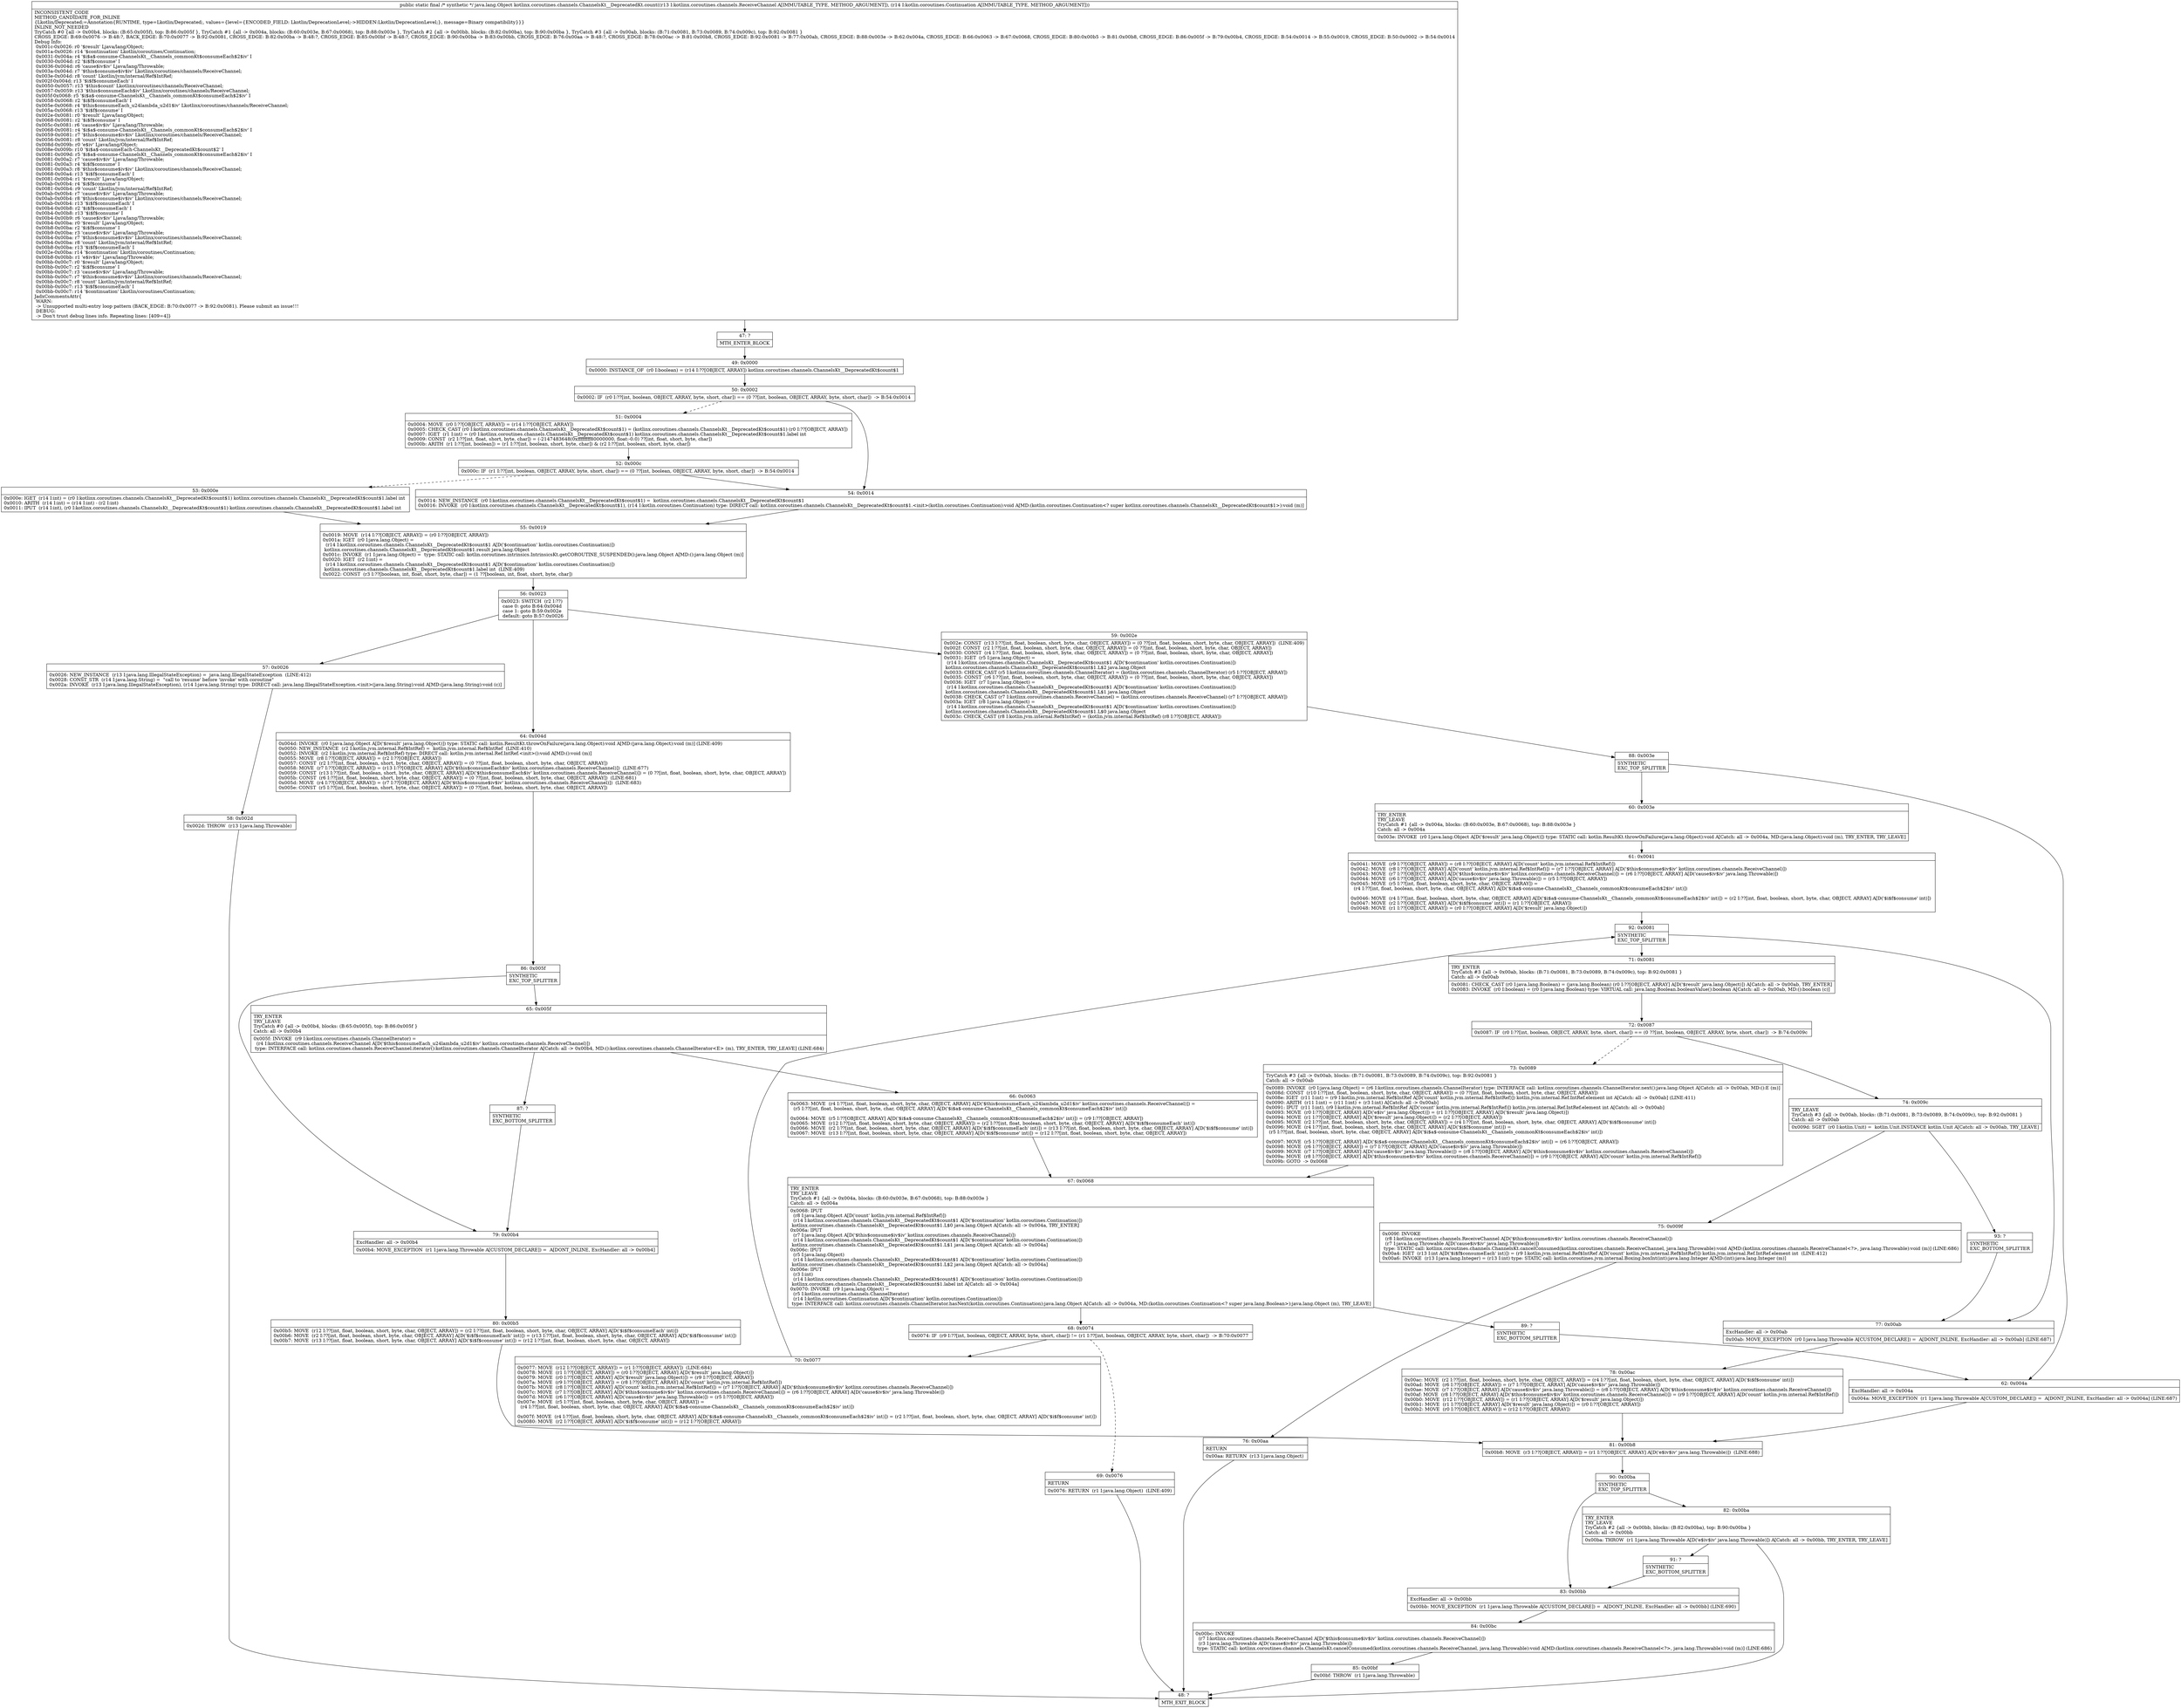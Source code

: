 digraph "CFG forkotlinx.coroutines.channels.ChannelsKt__DeprecatedKt.count(Lkotlinx\/coroutines\/channels\/ReceiveChannel;Lkotlin\/coroutines\/Continuation;)Ljava\/lang\/Object;" {
Node_47 [shape=record,label="{47\:\ ?|MTH_ENTER_BLOCK\l}"];
Node_49 [shape=record,label="{49\:\ 0x0000|0x0000: INSTANCE_OF  (r0 I:boolean) = (r14 I:??[OBJECT, ARRAY]) kotlinx.coroutines.channels.ChannelsKt__DeprecatedKt$count$1 \l}"];
Node_50 [shape=record,label="{50\:\ 0x0002|0x0002: IF  (r0 I:??[int, boolean, OBJECT, ARRAY, byte, short, char]) == (0 ??[int, boolean, OBJECT, ARRAY, byte, short, char])  \-\> B:54:0x0014 \l}"];
Node_51 [shape=record,label="{51\:\ 0x0004|0x0004: MOVE  (r0 I:??[OBJECT, ARRAY]) = (r14 I:??[OBJECT, ARRAY]) \l0x0005: CHECK_CAST (r0 I:kotlinx.coroutines.channels.ChannelsKt__DeprecatedKt$count$1) = (kotlinx.coroutines.channels.ChannelsKt__DeprecatedKt$count$1) (r0 I:??[OBJECT, ARRAY]) \l0x0007: IGET  (r1 I:int) = (r0 I:kotlinx.coroutines.channels.ChannelsKt__DeprecatedKt$count$1) kotlinx.coroutines.channels.ChannelsKt__DeprecatedKt$count$1.label int \l0x0009: CONST  (r2 I:??[int, float, short, byte, char]) = (\-2147483648(0xffffffff80000000, float:\-0.0) ??[int, float, short, byte, char]) \l0x000b: ARITH  (r1 I:??[int, boolean]) = (r1 I:??[int, boolean, short, byte, char]) & (r2 I:??[int, boolean, short, byte, char]) \l}"];
Node_52 [shape=record,label="{52\:\ 0x000c|0x000c: IF  (r1 I:??[int, boolean, OBJECT, ARRAY, byte, short, char]) == (0 ??[int, boolean, OBJECT, ARRAY, byte, short, char])  \-\> B:54:0x0014 \l}"];
Node_53 [shape=record,label="{53\:\ 0x000e|0x000e: IGET  (r14 I:int) = (r0 I:kotlinx.coroutines.channels.ChannelsKt__DeprecatedKt$count$1) kotlinx.coroutines.channels.ChannelsKt__DeprecatedKt$count$1.label int \l0x0010: ARITH  (r14 I:int) = (r14 I:int) \- (r2 I:int) \l0x0011: IPUT  (r14 I:int), (r0 I:kotlinx.coroutines.channels.ChannelsKt__DeprecatedKt$count$1) kotlinx.coroutines.channels.ChannelsKt__DeprecatedKt$count$1.label int \l}"];
Node_55 [shape=record,label="{55\:\ 0x0019|0x0019: MOVE  (r14 I:??[OBJECT, ARRAY]) = (r0 I:??[OBJECT, ARRAY]) \l0x001a: IGET  (r0 I:java.lang.Object) = \l  (r14 I:kotlinx.coroutines.channels.ChannelsKt__DeprecatedKt$count$1 A[D('$continuation' kotlin.coroutines.Continuation)])\l kotlinx.coroutines.channels.ChannelsKt__DeprecatedKt$count$1.result java.lang.Object \l0x001c: INVOKE  (r1 I:java.lang.Object) =  type: STATIC call: kotlin.coroutines.intrinsics.IntrinsicsKt.getCOROUTINE_SUSPENDED():java.lang.Object A[MD:():java.lang.Object (m)]\l0x0020: IGET  (r2 I:int) = \l  (r14 I:kotlinx.coroutines.channels.ChannelsKt__DeprecatedKt$count$1 A[D('$continuation' kotlin.coroutines.Continuation)])\l kotlinx.coroutines.channels.ChannelsKt__DeprecatedKt$count$1.label int  (LINE:409)\l0x0022: CONST  (r3 I:??[boolean, int, float, short, byte, char]) = (1 ??[boolean, int, float, short, byte, char]) \l}"];
Node_56 [shape=record,label="{56\:\ 0x0023|0x0023: SWITCH  (r2 I:??)\l case 0: goto B:64:0x004d\l case 1: goto B:59:0x002e\l default: goto B:57:0x0026 \l}"];
Node_57 [shape=record,label="{57\:\ 0x0026|0x0026: NEW_INSTANCE  (r13 I:java.lang.IllegalStateException) =  java.lang.IllegalStateException  (LINE:412)\l0x0028: CONST_STR  (r14 I:java.lang.String) =  \"call to 'resume' before 'invoke' with coroutine\" \l0x002a: INVOKE  (r13 I:java.lang.IllegalStateException), (r14 I:java.lang.String) type: DIRECT call: java.lang.IllegalStateException.\<init\>(java.lang.String):void A[MD:(java.lang.String):void (c)]\l}"];
Node_58 [shape=record,label="{58\:\ 0x002d|0x002d: THROW  (r13 I:java.lang.Throwable) \l}"];
Node_48 [shape=record,label="{48\:\ ?|MTH_EXIT_BLOCK\l}"];
Node_59 [shape=record,label="{59\:\ 0x002e|0x002e: CONST  (r13 I:??[int, float, boolean, short, byte, char, OBJECT, ARRAY]) = (0 ??[int, float, boolean, short, byte, char, OBJECT, ARRAY])  (LINE:409)\l0x002f: CONST  (r2 I:??[int, float, boolean, short, byte, char, OBJECT, ARRAY]) = (0 ??[int, float, boolean, short, byte, char, OBJECT, ARRAY]) \l0x0030: CONST  (r4 I:??[int, float, boolean, short, byte, char, OBJECT, ARRAY]) = (0 ??[int, float, boolean, short, byte, char, OBJECT, ARRAY]) \l0x0031: IGET  (r5 I:java.lang.Object) = \l  (r14 I:kotlinx.coroutines.channels.ChannelsKt__DeprecatedKt$count$1 A[D('$continuation' kotlin.coroutines.Continuation)])\l kotlinx.coroutines.channels.ChannelsKt__DeprecatedKt$count$1.L$2 java.lang.Object \l0x0033: CHECK_CAST (r5 I:kotlinx.coroutines.channels.ChannelIterator) = (kotlinx.coroutines.channels.ChannelIterator) (r5 I:??[OBJECT, ARRAY]) \l0x0035: CONST  (r6 I:??[int, float, boolean, short, byte, char, OBJECT, ARRAY]) = (0 ??[int, float, boolean, short, byte, char, OBJECT, ARRAY]) \l0x0036: IGET  (r7 I:java.lang.Object) = \l  (r14 I:kotlinx.coroutines.channels.ChannelsKt__DeprecatedKt$count$1 A[D('$continuation' kotlin.coroutines.Continuation)])\l kotlinx.coroutines.channels.ChannelsKt__DeprecatedKt$count$1.L$1 java.lang.Object \l0x0038: CHECK_CAST (r7 I:kotlinx.coroutines.channels.ReceiveChannel) = (kotlinx.coroutines.channels.ReceiveChannel) (r7 I:??[OBJECT, ARRAY]) \l0x003a: IGET  (r8 I:java.lang.Object) = \l  (r14 I:kotlinx.coroutines.channels.ChannelsKt__DeprecatedKt$count$1 A[D('$continuation' kotlin.coroutines.Continuation)])\l kotlinx.coroutines.channels.ChannelsKt__DeprecatedKt$count$1.L$0 java.lang.Object \l0x003c: CHECK_CAST (r8 I:kotlin.jvm.internal.Ref$IntRef) = (kotlin.jvm.internal.Ref$IntRef) (r8 I:??[OBJECT, ARRAY]) \l}"];
Node_88 [shape=record,label="{88\:\ 0x003e|SYNTHETIC\lEXC_TOP_SPLITTER\l}"];
Node_60 [shape=record,label="{60\:\ 0x003e|TRY_ENTER\lTRY_LEAVE\lTryCatch #1 \{all \-\> 0x004a, blocks: (B:60:0x003e, B:67:0x0068), top: B:88:0x003e \}\lCatch: all \-\> 0x004a\l|0x003e: INVOKE  (r0 I:java.lang.Object A[D('$result' java.lang.Object)]) type: STATIC call: kotlin.ResultKt.throwOnFailure(java.lang.Object):void A[Catch: all \-\> 0x004a, MD:(java.lang.Object):void (m), TRY_ENTER, TRY_LEAVE]\l}"];
Node_61 [shape=record,label="{61\:\ 0x0041|0x0041: MOVE  (r9 I:??[OBJECT, ARRAY]) = (r8 I:??[OBJECT, ARRAY] A[D('count' kotlin.jvm.internal.Ref$IntRef)]) \l0x0042: MOVE  (r8 I:??[OBJECT, ARRAY] A[D('count' kotlin.jvm.internal.Ref$IntRef)]) = (r7 I:??[OBJECT, ARRAY] A[D('$this$consume$iv$iv' kotlinx.coroutines.channels.ReceiveChannel)]) \l0x0043: MOVE  (r7 I:??[OBJECT, ARRAY] A[D('$this$consume$iv$iv' kotlinx.coroutines.channels.ReceiveChannel)]) = (r6 I:??[OBJECT, ARRAY] A[D('cause$iv$iv' java.lang.Throwable)]) \l0x0044: MOVE  (r6 I:??[OBJECT, ARRAY] A[D('cause$iv$iv' java.lang.Throwable)]) = (r5 I:??[OBJECT, ARRAY]) \l0x0045: MOVE  (r5 I:??[int, float, boolean, short, byte, char, OBJECT, ARRAY]) = \l  (r4 I:??[int, float, boolean, short, byte, char, OBJECT, ARRAY] A[D('$i$a$\-consume\-ChannelsKt__Channels_commonKt$consumeEach$2$iv' int)])\l \l0x0046: MOVE  (r4 I:??[int, float, boolean, short, byte, char, OBJECT, ARRAY] A[D('$i$a$\-consume\-ChannelsKt__Channels_commonKt$consumeEach$2$iv' int)]) = (r2 I:??[int, float, boolean, short, byte, char, OBJECT, ARRAY] A[D('$i$f$consume' int)]) \l0x0047: MOVE  (r2 I:??[OBJECT, ARRAY] A[D('$i$f$consume' int)]) = (r1 I:??[OBJECT, ARRAY]) \l0x0048: MOVE  (r1 I:??[OBJECT, ARRAY]) = (r0 I:??[OBJECT, ARRAY] A[D('$result' java.lang.Object)]) \l}"];
Node_92 [shape=record,label="{92\:\ 0x0081|SYNTHETIC\lEXC_TOP_SPLITTER\l}"];
Node_71 [shape=record,label="{71\:\ 0x0081|TRY_ENTER\lTryCatch #3 \{all \-\> 0x00ab, blocks: (B:71:0x0081, B:73:0x0089, B:74:0x009c), top: B:92:0x0081 \}\lCatch: all \-\> 0x00ab\l|0x0081: CHECK_CAST (r0 I:java.lang.Boolean) = (java.lang.Boolean) (r0 I:??[OBJECT, ARRAY] A[D('$result' java.lang.Object)]) A[Catch: all \-\> 0x00ab, TRY_ENTER]\l0x0083: INVOKE  (r0 I:boolean) = (r0 I:java.lang.Boolean) type: VIRTUAL call: java.lang.Boolean.booleanValue():boolean A[Catch: all \-\> 0x00ab, MD:():boolean (c)]\l}"];
Node_72 [shape=record,label="{72\:\ 0x0087|0x0087: IF  (r0 I:??[int, boolean, OBJECT, ARRAY, byte, short, char]) == (0 ??[int, boolean, OBJECT, ARRAY, byte, short, char])  \-\> B:74:0x009c \l}"];
Node_73 [shape=record,label="{73\:\ 0x0089|TryCatch #3 \{all \-\> 0x00ab, blocks: (B:71:0x0081, B:73:0x0089, B:74:0x009c), top: B:92:0x0081 \}\lCatch: all \-\> 0x00ab\l|0x0089: INVOKE  (r0 I:java.lang.Object) = (r6 I:kotlinx.coroutines.channels.ChannelIterator) type: INTERFACE call: kotlinx.coroutines.channels.ChannelIterator.next():java.lang.Object A[Catch: all \-\> 0x00ab, MD:():E (m)]\l0x008d: CONST  (r10 I:??[int, float, boolean, short, byte, char, OBJECT, ARRAY]) = (0 ??[int, float, boolean, short, byte, char, OBJECT, ARRAY]) \l0x008e: IGET  (r11 I:int) = (r9 I:kotlin.jvm.internal.Ref$IntRef A[D('count' kotlin.jvm.internal.Ref$IntRef)]) kotlin.jvm.internal.Ref.IntRef.element int A[Catch: all \-\> 0x00ab] (LINE:411)\l0x0090: ARITH  (r11 I:int) = (r11 I:int) + (r3 I:int) A[Catch: all \-\> 0x00ab]\l0x0091: IPUT  (r11 I:int), (r9 I:kotlin.jvm.internal.Ref$IntRef A[D('count' kotlin.jvm.internal.Ref$IntRef)]) kotlin.jvm.internal.Ref.IntRef.element int A[Catch: all \-\> 0x00ab]\l0x0093: MOVE  (r0 I:??[OBJECT, ARRAY] A[D('e$iv' java.lang.Object)]) = (r1 I:??[OBJECT, ARRAY] A[D('$result' java.lang.Object)]) \l0x0094: MOVE  (r1 I:??[OBJECT, ARRAY] A[D('$result' java.lang.Object)]) = (r2 I:??[OBJECT, ARRAY]) \l0x0095: MOVE  (r2 I:??[int, float, boolean, short, byte, char, OBJECT, ARRAY]) = (r4 I:??[int, float, boolean, short, byte, char, OBJECT, ARRAY] A[D('$i$f$consume' int)]) \l0x0096: MOVE  (r4 I:??[int, float, boolean, short, byte, char, OBJECT, ARRAY] A[D('$i$f$consume' int)]) = \l  (r5 I:??[int, float, boolean, short, byte, char, OBJECT, ARRAY] A[D('$i$a$\-consume\-ChannelsKt__Channels_commonKt$consumeEach$2$iv' int)])\l \l0x0097: MOVE  (r5 I:??[OBJECT, ARRAY] A[D('$i$a$\-consume\-ChannelsKt__Channels_commonKt$consumeEach$2$iv' int)]) = (r6 I:??[OBJECT, ARRAY]) \l0x0098: MOVE  (r6 I:??[OBJECT, ARRAY]) = (r7 I:??[OBJECT, ARRAY] A[D('cause$iv$iv' java.lang.Throwable)]) \l0x0099: MOVE  (r7 I:??[OBJECT, ARRAY] A[D('cause$iv$iv' java.lang.Throwable)]) = (r8 I:??[OBJECT, ARRAY] A[D('$this$consume$iv$iv' kotlinx.coroutines.channels.ReceiveChannel)]) \l0x009a: MOVE  (r8 I:??[OBJECT, ARRAY] A[D('$this$consume$iv$iv' kotlinx.coroutines.channels.ReceiveChannel)]) = (r9 I:??[OBJECT, ARRAY] A[D('count' kotlin.jvm.internal.Ref$IntRef)]) \l0x009b: GOTO  \-\> 0x0068 \l}"];
Node_67 [shape=record,label="{67\:\ 0x0068|TRY_ENTER\lTRY_LEAVE\lTryCatch #1 \{all \-\> 0x004a, blocks: (B:60:0x003e, B:67:0x0068), top: B:88:0x003e \}\lCatch: all \-\> 0x004a\l|0x0068: IPUT  \l  (r8 I:java.lang.Object A[D('count' kotlin.jvm.internal.Ref$IntRef)])\l  (r14 I:kotlinx.coroutines.channels.ChannelsKt__DeprecatedKt$count$1 A[D('$continuation' kotlin.coroutines.Continuation)])\l kotlinx.coroutines.channels.ChannelsKt__DeprecatedKt$count$1.L$0 java.lang.Object A[Catch: all \-\> 0x004a, TRY_ENTER]\l0x006a: IPUT  \l  (r7 I:java.lang.Object A[D('$this$consume$iv$iv' kotlinx.coroutines.channels.ReceiveChannel)])\l  (r14 I:kotlinx.coroutines.channels.ChannelsKt__DeprecatedKt$count$1 A[D('$continuation' kotlin.coroutines.Continuation)])\l kotlinx.coroutines.channels.ChannelsKt__DeprecatedKt$count$1.L$1 java.lang.Object A[Catch: all \-\> 0x004a]\l0x006c: IPUT  \l  (r5 I:java.lang.Object)\l  (r14 I:kotlinx.coroutines.channels.ChannelsKt__DeprecatedKt$count$1 A[D('$continuation' kotlin.coroutines.Continuation)])\l kotlinx.coroutines.channels.ChannelsKt__DeprecatedKt$count$1.L$2 java.lang.Object A[Catch: all \-\> 0x004a]\l0x006e: IPUT  \l  (r3 I:int)\l  (r14 I:kotlinx.coroutines.channels.ChannelsKt__DeprecatedKt$count$1 A[D('$continuation' kotlin.coroutines.Continuation)])\l kotlinx.coroutines.channels.ChannelsKt__DeprecatedKt$count$1.label int A[Catch: all \-\> 0x004a]\l0x0070: INVOKE  (r9 I:java.lang.Object) = \l  (r5 I:kotlinx.coroutines.channels.ChannelIterator)\l  (r14 I:kotlin.coroutines.Continuation A[D('$continuation' kotlin.coroutines.Continuation)])\l type: INTERFACE call: kotlinx.coroutines.channels.ChannelIterator.hasNext(kotlin.coroutines.Continuation):java.lang.Object A[Catch: all \-\> 0x004a, MD:(kotlin.coroutines.Continuation\<? super java.lang.Boolean\>):java.lang.Object (m), TRY_LEAVE]\l}"];
Node_68 [shape=record,label="{68\:\ 0x0074|0x0074: IF  (r9 I:??[int, boolean, OBJECT, ARRAY, byte, short, char]) != (r1 I:??[int, boolean, OBJECT, ARRAY, byte, short, char])  \-\> B:70:0x0077 \l}"];
Node_69 [shape=record,label="{69\:\ 0x0076|RETURN\l|0x0076: RETURN  (r1 I:java.lang.Object)  (LINE:409)\l}"];
Node_70 [shape=record,label="{70\:\ 0x0077|0x0077: MOVE  (r12 I:??[OBJECT, ARRAY]) = (r1 I:??[OBJECT, ARRAY])  (LINE:684)\l0x0078: MOVE  (r1 I:??[OBJECT, ARRAY]) = (r0 I:??[OBJECT, ARRAY] A[D('$result' java.lang.Object)]) \l0x0079: MOVE  (r0 I:??[OBJECT, ARRAY] A[D('$result' java.lang.Object)]) = (r9 I:??[OBJECT, ARRAY]) \l0x007a: MOVE  (r9 I:??[OBJECT, ARRAY]) = (r8 I:??[OBJECT, ARRAY] A[D('count' kotlin.jvm.internal.Ref$IntRef)]) \l0x007b: MOVE  (r8 I:??[OBJECT, ARRAY] A[D('count' kotlin.jvm.internal.Ref$IntRef)]) = (r7 I:??[OBJECT, ARRAY] A[D('$this$consume$iv$iv' kotlinx.coroutines.channels.ReceiveChannel)]) \l0x007c: MOVE  (r7 I:??[OBJECT, ARRAY] A[D('$this$consume$iv$iv' kotlinx.coroutines.channels.ReceiveChannel)]) = (r6 I:??[OBJECT, ARRAY] A[D('cause$iv$iv' java.lang.Throwable)]) \l0x007d: MOVE  (r6 I:??[OBJECT, ARRAY] A[D('cause$iv$iv' java.lang.Throwable)]) = (r5 I:??[OBJECT, ARRAY]) \l0x007e: MOVE  (r5 I:??[int, float, boolean, short, byte, char, OBJECT, ARRAY]) = \l  (r4 I:??[int, float, boolean, short, byte, char, OBJECT, ARRAY] A[D('$i$a$\-consume\-ChannelsKt__Channels_commonKt$consumeEach$2$iv' int)])\l \l0x007f: MOVE  (r4 I:??[int, float, boolean, short, byte, char, OBJECT, ARRAY] A[D('$i$a$\-consume\-ChannelsKt__Channels_commonKt$consumeEach$2$iv' int)]) = (r2 I:??[int, float, boolean, short, byte, char, OBJECT, ARRAY] A[D('$i$f$consume' int)]) \l0x0080: MOVE  (r2 I:??[OBJECT, ARRAY] A[D('$i$f$consume' int)]) = (r12 I:??[OBJECT, ARRAY]) \l}"];
Node_89 [shape=record,label="{89\:\ ?|SYNTHETIC\lEXC_BOTTOM_SPLITTER\l}"];
Node_74 [shape=record,label="{74\:\ 0x009c|TRY_LEAVE\lTryCatch #3 \{all \-\> 0x00ab, blocks: (B:71:0x0081, B:73:0x0089, B:74:0x009c), top: B:92:0x0081 \}\lCatch: all \-\> 0x00ab\l|0x009d: SGET  (r0 I:kotlin.Unit) =  kotlin.Unit.INSTANCE kotlin.Unit A[Catch: all \-\> 0x00ab, TRY_LEAVE]\l}"];
Node_75 [shape=record,label="{75\:\ 0x009f|0x009f: INVOKE  \l  (r8 I:kotlinx.coroutines.channels.ReceiveChannel A[D('$this$consume$iv$iv' kotlinx.coroutines.channels.ReceiveChannel)])\l  (r7 I:java.lang.Throwable A[D('cause$iv$iv' java.lang.Throwable)])\l type: STATIC call: kotlinx.coroutines.channels.ChannelsKt.cancelConsumed(kotlinx.coroutines.channels.ReceiveChannel, java.lang.Throwable):void A[MD:(kotlinx.coroutines.channels.ReceiveChannel\<?\>, java.lang.Throwable):void (m)] (LINE:686)\l0x00a4: IGET  (r13 I:int A[D('$i$f$consumeEach' int)]) = (r9 I:kotlin.jvm.internal.Ref$IntRef A[D('count' kotlin.jvm.internal.Ref$IntRef)]) kotlin.jvm.internal.Ref.IntRef.element int  (LINE:412)\l0x00a6: INVOKE  (r13 I:java.lang.Integer) = (r13 I:int) type: STATIC call: kotlin.coroutines.jvm.internal.Boxing.boxInt(int):java.lang.Integer A[MD:(int):java.lang.Integer (m)]\l}"];
Node_76 [shape=record,label="{76\:\ 0x00aa|RETURN\l|0x00aa: RETURN  (r13 I:java.lang.Object) \l}"];
Node_93 [shape=record,label="{93\:\ ?|SYNTHETIC\lEXC_BOTTOM_SPLITTER\l}"];
Node_77 [shape=record,label="{77\:\ 0x00ab|ExcHandler: all \-\> 0x00ab\l|0x00ab: MOVE_EXCEPTION  (r0 I:java.lang.Throwable A[CUSTOM_DECLARE]) =  A[DONT_INLINE, ExcHandler: all \-\> 0x00ab] (LINE:687)\l}"];
Node_78 [shape=record,label="{78\:\ 0x00ac|0x00ac: MOVE  (r2 I:??[int, float, boolean, short, byte, char, OBJECT, ARRAY]) = (r4 I:??[int, float, boolean, short, byte, char, OBJECT, ARRAY] A[D('$i$f$consume' int)]) \l0x00ad: MOVE  (r6 I:??[OBJECT, ARRAY]) = (r7 I:??[OBJECT, ARRAY] A[D('cause$iv$iv' java.lang.Throwable)]) \l0x00ae: MOVE  (r7 I:??[OBJECT, ARRAY] A[D('cause$iv$iv' java.lang.Throwable)]) = (r8 I:??[OBJECT, ARRAY] A[D('$this$consume$iv$iv' kotlinx.coroutines.channels.ReceiveChannel)]) \l0x00af: MOVE  (r8 I:??[OBJECT, ARRAY] A[D('$this$consume$iv$iv' kotlinx.coroutines.channels.ReceiveChannel)]) = (r9 I:??[OBJECT, ARRAY] A[D('count' kotlin.jvm.internal.Ref$IntRef)]) \l0x00b0: MOVE  (r12 I:??[OBJECT, ARRAY]) = (r1 I:??[OBJECT, ARRAY] A[D('$result' java.lang.Object)]) \l0x00b1: MOVE  (r1 I:??[OBJECT, ARRAY] A[D('$result' java.lang.Object)]) = (r0 I:??[OBJECT, ARRAY]) \l0x00b2: MOVE  (r0 I:??[OBJECT, ARRAY]) = (r12 I:??[OBJECT, ARRAY]) \l}"];
Node_81 [shape=record,label="{81\:\ 0x00b8|0x00b8: MOVE  (r3 I:??[OBJECT, ARRAY]) = (r1 I:??[OBJECT, ARRAY] A[D('e$iv$iv' java.lang.Throwable)])  (LINE:688)\l}"];
Node_90 [shape=record,label="{90\:\ 0x00ba|SYNTHETIC\lEXC_TOP_SPLITTER\l}"];
Node_82 [shape=record,label="{82\:\ 0x00ba|TRY_ENTER\lTRY_LEAVE\lTryCatch #2 \{all \-\> 0x00bb, blocks: (B:82:0x00ba), top: B:90:0x00ba \}\lCatch: all \-\> 0x00bb\l|0x00ba: THROW  (r1 I:java.lang.Throwable A[D('e$iv$iv' java.lang.Throwable)]) A[Catch: all \-\> 0x00bb, TRY_ENTER, TRY_LEAVE]\l}"];
Node_91 [shape=record,label="{91\:\ ?|SYNTHETIC\lEXC_BOTTOM_SPLITTER\l}"];
Node_83 [shape=record,label="{83\:\ 0x00bb|ExcHandler: all \-\> 0x00bb\l|0x00bb: MOVE_EXCEPTION  (r1 I:java.lang.Throwable A[CUSTOM_DECLARE]) =  A[DONT_INLINE, ExcHandler: all \-\> 0x00bb] (LINE:690)\l}"];
Node_84 [shape=record,label="{84\:\ 0x00bc|0x00bc: INVOKE  \l  (r7 I:kotlinx.coroutines.channels.ReceiveChannel A[D('$this$consume$iv$iv' kotlinx.coroutines.channels.ReceiveChannel)])\l  (r3 I:java.lang.Throwable A[D('cause$iv$iv' java.lang.Throwable)])\l type: STATIC call: kotlinx.coroutines.channels.ChannelsKt.cancelConsumed(kotlinx.coroutines.channels.ReceiveChannel, java.lang.Throwable):void A[MD:(kotlinx.coroutines.channels.ReceiveChannel\<?\>, java.lang.Throwable):void (m)] (LINE:686)\l}"];
Node_85 [shape=record,label="{85\:\ 0x00bf|0x00bf: THROW  (r1 I:java.lang.Throwable) \l}"];
Node_62 [shape=record,label="{62\:\ 0x004a|ExcHandler: all \-\> 0x004a\l|0x004a: MOVE_EXCEPTION  (r1 I:java.lang.Throwable A[CUSTOM_DECLARE]) =  A[DONT_INLINE, ExcHandler: all \-\> 0x004a] (LINE:687)\l}"];
Node_64 [shape=record,label="{64\:\ 0x004d|0x004d: INVOKE  (r0 I:java.lang.Object A[D('$result' java.lang.Object)]) type: STATIC call: kotlin.ResultKt.throwOnFailure(java.lang.Object):void A[MD:(java.lang.Object):void (m)] (LINE:409)\l0x0050: NEW_INSTANCE  (r2 I:kotlin.jvm.internal.Ref$IntRef) =  kotlin.jvm.internal.Ref$IntRef  (LINE:410)\l0x0052: INVOKE  (r2 I:kotlin.jvm.internal.Ref$IntRef) type: DIRECT call: kotlin.jvm.internal.Ref.IntRef.\<init\>():void A[MD:():void (m)]\l0x0055: MOVE  (r8 I:??[OBJECT, ARRAY]) = (r2 I:??[OBJECT, ARRAY]) \l0x0057: CONST  (r2 I:??[int, float, boolean, short, byte, char, OBJECT, ARRAY]) = (0 ??[int, float, boolean, short, byte, char, OBJECT, ARRAY]) \l0x0058: MOVE  (r7 I:??[OBJECT, ARRAY]) = (r13 I:??[OBJECT, ARRAY] A[D('$this$consumeEach$iv' kotlinx.coroutines.channels.ReceiveChannel)])  (LINE:677)\l0x0059: CONST  (r13 I:??[int, float, boolean, short, byte, char, OBJECT, ARRAY] A[D('$this$consumeEach$iv' kotlinx.coroutines.channels.ReceiveChannel)]) = (0 ??[int, float, boolean, short, byte, char, OBJECT, ARRAY]) \l0x005b: CONST  (r6 I:??[int, float, boolean, short, byte, char, OBJECT, ARRAY]) = (0 ??[int, float, boolean, short, byte, char, OBJECT, ARRAY])  (LINE:681)\l0x005d: MOVE  (r4 I:??[OBJECT, ARRAY]) = (r7 I:??[OBJECT, ARRAY] A[D('$this$consume$iv$iv' kotlinx.coroutines.channels.ReceiveChannel)])  (LINE:683)\l0x005e: CONST  (r5 I:??[int, float, boolean, short, byte, char, OBJECT, ARRAY]) = (0 ??[int, float, boolean, short, byte, char, OBJECT, ARRAY]) \l}"];
Node_86 [shape=record,label="{86\:\ 0x005f|SYNTHETIC\lEXC_TOP_SPLITTER\l}"];
Node_65 [shape=record,label="{65\:\ 0x005f|TRY_ENTER\lTRY_LEAVE\lTryCatch #0 \{all \-\> 0x00b4, blocks: (B:65:0x005f), top: B:86:0x005f \}\lCatch: all \-\> 0x00b4\l|0x005f: INVOKE  (r9 I:kotlinx.coroutines.channels.ChannelIterator) = \l  (r4 I:kotlinx.coroutines.channels.ReceiveChannel A[D('$this$consumeEach_u24lambda_u2d1$iv' kotlinx.coroutines.channels.ReceiveChannel)])\l type: INTERFACE call: kotlinx.coroutines.channels.ReceiveChannel.iterator():kotlinx.coroutines.channels.ChannelIterator A[Catch: all \-\> 0x00b4, MD:():kotlinx.coroutines.channels.ChannelIterator\<E\> (m), TRY_ENTER, TRY_LEAVE] (LINE:684)\l}"];
Node_66 [shape=record,label="{66\:\ 0x0063|0x0063: MOVE  (r4 I:??[int, float, boolean, short, byte, char, OBJECT, ARRAY] A[D('$this$consumeEach_u24lambda_u2d1$iv' kotlinx.coroutines.channels.ReceiveChannel)]) = \l  (r5 I:??[int, float, boolean, short, byte, char, OBJECT, ARRAY] A[D('$i$a$\-consume\-ChannelsKt__Channels_commonKt$consumeEach$2$iv' int)])\l \l0x0064: MOVE  (r5 I:??[OBJECT, ARRAY] A[D('$i$a$\-consume\-ChannelsKt__Channels_commonKt$consumeEach$2$iv' int)]) = (r9 I:??[OBJECT, ARRAY]) \l0x0065: MOVE  (r12 I:??[int, float, boolean, short, byte, char, OBJECT, ARRAY]) = (r2 I:??[int, float, boolean, short, byte, char, OBJECT, ARRAY] A[D('$i$f$consumeEach' int)]) \l0x0066: MOVE  (r2 I:??[int, float, boolean, short, byte, char, OBJECT, ARRAY] A[D('$i$f$consumeEach' int)]) = (r13 I:??[int, float, boolean, short, byte, char, OBJECT, ARRAY] A[D('$i$f$consume' int)]) \l0x0067: MOVE  (r13 I:??[int, float, boolean, short, byte, char, OBJECT, ARRAY] A[D('$i$f$consume' int)]) = (r12 I:??[int, float, boolean, short, byte, char, OBJECT, ARRAY]) \l}"];
Node_87 [shape=record,label="{87\:\ ?|SYNTHETIC\lEXC_BOTTOM_SPLITTER\l}"];
Node_79 [shape=record,label="{79\:\ 0x00b4|ExcHandler: all \-\> 0x00b4\l|0x00b4: MOVE_EXCEPTION  (r1 I:java.lang.Throwable A[CUSTOM_DECLARE]) =  A[DONT_INLINE, ExcHandler: all \-\> 0x00b4]\l}"];
Node_80 [shape=record,label="{80\:\ 0x00b5|0x00b5: MOVE  (r12 I:??[int, float, boolean, short, byte, char, OBJECT, ARRAY]) = (r2 I:??[int, float, boolean, short, byte, char, OBJECT, ARRAY] A[D('$i$f$consumeEach' int)]) \l0x00b6: MOVE  (r2 I:??[int, float, boolean, short, byte, char, OBJECT, ARRAY] A[D('$i$f$consumeEach' int)]) = (r13 I:??[int, float, boolean, short, byte, char, OBJECT, ARRAY] A[D('$i$f$consume' int)]) \l0x00b7: MOVE  (r13 I:??[int, float, boolean, short, byte, char, OBJECT, ARRAY] A[D('$i$f$consume' int)]) = (r12 I:??[int, float, boolean, short, byte, char, OBJECT, ARRAY]) \l}"];
Node_54 [shape=record,label="{54\:\ 0x0014|0x0014: NEW_INSTANCE  (r0 I:kotlinx.coroutines.channels.ChannelsKt__DeprecatedKt$count$1) =  kotlinx.coroutines.channels.ChannelsKt__DeprecatedKt$count$1 \l0x0016: INVOKE  (r0 I:kotlinx.coroutines.channels.ChannelsKt__DeprecatedKt$count$1), (r14 I:kotlin.coroutines.Continuation) type: DIRECT call: kotlinx.coroutines.channels.ChannelsKt__DeprecatedKt$count$1.\<init\>(kotlin.coroutines.Continuation):void A[MD:(kotlin.coroutines.Continuation\<? super kotlinx.coroutines.channels.ChannelsKt__DeprecatedKt$count$1\>):void (m)]\l}"];
MethodNode[shape=record,label="{public static final \/* synthetic *\/ java.lang.Object kotlinx.coroutines.channels.ChannelsKt__DeprecatedKt.count((r13 I:kotlinx.coroutines.channels.ReceiveChannel A[IMMUTABLE_TYPE, METHOD_ARGUMENT]), (r14 I:kotlin.coroutines.Continuation A[IMMUTABLE_TYPE, METHOD_ARGUMENT]))  | INCONSISTENT_CODE\lMETHOD_CANDIDATE_FOR_INLINE\l\{Lkotlin\/Deprecated;=Annotation\{RUNTIME, type=Lkotlin\/Deprecated;, values=\{level=\{ENCODED_FIELD: Lkotlin\/DeprecationLevel;\-\>HIDDEN:Lkotlin\/DeprecationLevel;\}, message=Binary compatibility\}\}\}\lINLINE_NOT_NEEDED\lTryCatch #0 \{all \-\> 0x00b4, blocks: (B:65:0x005f), top: B:86:0x005f \}, TryCatch #1 \{all \-\> 0x004a, blocks: (B:60:0x003e, B:67:0x0068), top: B:88:0x003e \}, TryCatch #2 \{all \-\> 0x00bb, blocks: (B:82:0x00ba), top: B:90:0x00ba \}, TryCatch #3 \{all \-\> 0x00ab, blocks: (B:71:0x0081, B:73:0x0089, B:74:0x009c), top: B:92:0x0081 \}\lCROSS_EDGE: B:69:0x0076 \-\> B:48:?, BACK_EDGE: B:70:0x0077 \-\> B:92:0x0081, CROSS_EDGE: B:82:0x00ba \-\> B:48:?, CROSS_EDGE: B:85:0x00bf \-\> B:48:?, CROSS_EDGE: B:90:0x00ba \-\> B:83:0x00bb, CROSS_EDGE: B:76:0x00aa \-\> B:48:?, CROSS_EDGE: B:78:0x00ac \-\> B:81:0x00b8, CROSS_EDGE: B:92:0x0081 \-\> B:77:0x00ab, CROSS_EDGE: B:88:0x003e \-\> B:62:0x004a, CROSS_EDGE: B:66:0x0063 \-\> B:67:0x0068, CROSS_EDGE: B:80:0x00b5 \-\> B:81:0x00b8, CROSS_EDGE: B:86:0x005f \-\> B:79:0x00b4, CROSS_EDGE: B:54:0x0014 \-\> B:55:0x0019, CROSS_EDGE: B:50:0x0002 \-\> B:54:0x0014\lDebug Info:\l  0x001c\-0x0026: r0 '$result' Ljava\/lang\/Object;\l  0x001a\-0x0026: r14 '$continuation' Lkotlin\/coroutines\/Continuation;\l  0x0031\-0x004a: r4 '$i$a$\-consume\-ChannelsKt__Channels_commonKt$consumeEach$2$iv' I\l  0x0030\-0x004d: r2 '$i$f$consume' I\l  0x0036\-0x004d: r6 'cause$iv$iv' Ljava\/lang\/Throwable;\l  0x003a\-0x004d: r7 '$this$consume$iv$iv' Lkotlinx\/coroutines\/channels\/ReceiveChannel;\l  0x003e\-0x004d: r8 'count' Lkotlin\/jvm\/internal\/Ref$IntRef;\l  0x002f\-0x004d: r13 '$i$f$consumeEach' I\l  0x0050\-0x0057: r13 '$this$count' Lkotlinx\/coroutines\/channels\/ReceiveChannel;\l  0x0057\-0x0059: r13 '$this$consumeEach$iv' Lkotlinx\/coroutines\/channels\/ReceiveChannel;\l  0x005f\-0x0068: r5 '$i$a$\-consume\-ChannelsKt__Channels_commonKt$consumeEach$2$iv' I\l  0x0058\-0x0068: r2 '$i$f$consumeEach' I\l  0x005e\-0x0068: r4 '$this$consumeEach_u24lambda_u2d1$iv' Lkotlinx\/coroutines\/channels\/ReceiveChannel;\l  0x005a\-0x0068: r13 '$i$f$consume' I\l  0x002e\-0x0081: r0 '$result' Ljava\/lang\/Object;\l  0x0068\-0x0081: r2 '$i$f$consume' I\l  0x005c\-0x0081: r6 'cause$iv$iv' Ljava\/lang\/Throwable;\l  0x0068\-0x0081: r4 '$i$a$\-consume\-ChannelsKt__Channels_commonKt$consumeEach$2$iv' I\l  0x0059\-0x0081: r7 '$this$consume$iv$iv' Lkotlinx\/coroutines\/channels\/ReceiveChannel;\l  0x0056\-0x0081: r8 'count' Lkotlin\/jvm\/internal\/Ref$IntRef;\l  0x008d\-0x009b: r0 'e$iv' Ljava\/lang\/Object;\l  0x008e\-0x009b: r10 '$i$a$\-consumeEach\-ChannelsKt__DeprecatedKt$count$2' I\l  0x0081\-0x009d: r5 '$i$a$\-consume\-ChannelsKt__Channels_commonKt$consumeEach$2$iv' I\l  0x0081\-0x00a2: r7 'cause$iv$iv' Ljava\/lang\/Throwable;\l  0x0081\-0x00a3: r4 '$i$f$consume' I\l  0x0081\-0x00a3: r8 '$this$consume$iv$iv' Lkotlinx\/coroutines\/channels\/ReceiveChannel;\l  0x0068\-0x00a4: r13 '$i$f$consumeEach' I\l  0x0081\-0x00b4: r1 '$result' Ljava\/lang\/Object;\l  0x00ab\-0x00b4: r4 '$i$f$consume' I\l  0x0081\-0x00b4: r9 'count' Lkotlin\/jvm\/internal\/Ref$IntRef;\l  0x00ab\-0x00b4: r7 'cause$iv$iv' Ljava\/lang\/Throwable;\l  0x00ab\-0x00b4: r8 '$this$consume$iv$iv' Lkotlinx\/coroutines\/channels\/ReceiveChannel;\l  0x00ab\-0x00b4: r13 '$i$f$consumeEach' I\l  0x00b4\-0x00b8: r2 '$i$f$consumeEach' I\l  0x00b4\-0x00b8: r13 '$i$f$consume' I\l  0x00b4\-0x00b9: r6 'cause$iv$iv' Ljava\/lang\/Throwable;\l  0x00b4\-0x00ba: r0 '$result' Ljava\/lang\/Object;\l  0x00b8\-0x00ba: r2 '$i$f$consume' I\l  0x00b9\-0x00ba: r3 'cause$iv$iv' Ljava\/lang\/Throwable;\l  0x00b4\-0x00ba: r7 '$this$consume$iv$iv' Lkotlinx\/coroutines\/channels\/ReceiveChannel;\l  0x00b4\-0x00ba: r8 'count' Lkotlin\/jvm\/internal\/Ref$IntRef;\l  0x00b8\-0x00ba: r13 '$i$f$consumeEach' I\l  0x002e\-0x00ba: r14 '$continuation' Lkotlin\/coroutines\/Continuation;\l  0x00b8\-0x00bb: r1 'e$iv$iv' Ljava\/lang\/Throwable;\l  0x00bb\-0x00c7: r0 '$result' Ljava\/lang\/Object;\l  0x00bb\-0x00c7: r2 '$i$f$consume' I\l  0x00bb\-0x00c7: r3 'cause$iv$iv' Ljava\/lang\/Throwable;\l  0x00bb\-0x00c7: r7 '$this$consume$iv$iv' Lkotlinx\/coroutines\/channels\/ReceiveChannel;\l  0x00bb\-0x00c7: r8 'count' Lkotlin\/jvm\/internal\/Ref$IntRef;\l  0x00bb\-0x00c7: r13 '$i$f$consumeEach' I\l  0x00bb\-0x00c7: r14 '$continuation' Lkotlin\/coroutines\/Continuation;\lJadxCommentsAttr\{\l WARN: \l \-\> Unsupported multi\-entry loop pattern (BACK_EDGE: B:70:0x0077 \-\> B:92:0x0081). Please submit an issue!!!\l DEBUG: \l \-\> Don't trust debug lines info. Repeating lines: [409=4]\}\l}"];
MethodNode -> Node_47;Node_47 -> Node_49;
Node_49 -> Node_50;
Node_50 -> Node_51[style=dashed];
Node_50 -> Node_54;
Node_51 -> Node_52;
Node_52 -> Node_53[style=dashed];
Node_52 -> Node_54;
Node_53 -> Node_55;
Node_55 -> Node_56;
Node_56 -> Node_57;
Node_56 -> Node_59;
Node_56 -> Node_64;
Node_57 -> Node_58;
Node_58 -> Node_48;
Node_59 -> Node_88;
Node_88 -> Node_60;
Node_88 -> Node_62;
Node_60 -> Node_61;
Node_61 -> Node_92;
Node_92 -> Node_71;
Node_92 -> Node_77;
Node_71 -> Node_72;
Node_72 -> Node_73[style=dashed];
Node_72 -> Node_74;
Node_73 -> Node_67;
Node_67 -> Node_68;
Node_67 -> Node_89;
Node_68 -> Node_69[style=dashed];
Node_68 -> Node_70;
Node_69 -> Node_48;
Node_70 -> Node_92;
Node_89 -> Node_62;
Node_74 -> Node_75;
Node_74 -> Node_93;
Node_75 -> Node_76;
Node_76 -> Node_48;
Node_93 -> Node_77;
Node_77 -> Node_78;
Node_78 -> Node_81;
Node_81 -> Node_90;
Node_90 -> Node_82;
Node_90 -> Node_83;
Node_82 -> Node_48;
Node_82 -> Node_91;
Node_91 -> Node_83;
Node_83 -> Node_84;
Node_84 -> Node_85;
Node_85 -> Node_48;
Node_62 -> Node_81;
Node_64 -> Node_86;
Node_86 -> Node_65;
Node_86 -> Node_79;
Node_65 -> Node_66;
Node_65 -> Node_87;
Node_66 -> Node_67;
Node_87 -> Node_79;
Node_79 -> Node_80;
Node_80 -> Node_81;
Node_54 -> Node_55;
}

